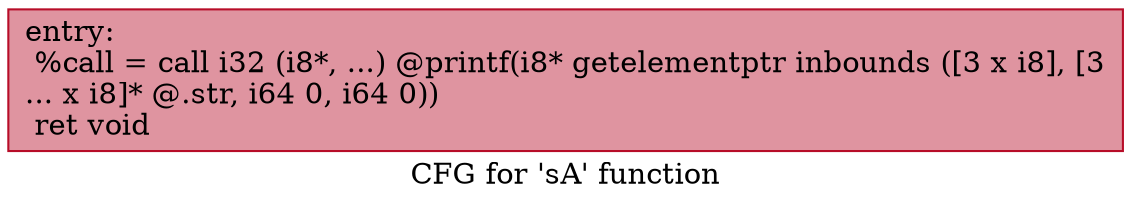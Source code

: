 digraph "CFG for 'sA' function" {
	label="CFG for 'sA' function";

	Node0x557feae2faf0 [shape=record,color="#b70d28ff", style=filled, fillcolor="#b70d2870",label="{entry:\l  %call = call i32 (i8*, ...) @printf(i8* getelementptr inbounds ([3 x i8], [3\l... x i8]* @.str, i64 0, i64 0))\l  ret void\l}"];
}
